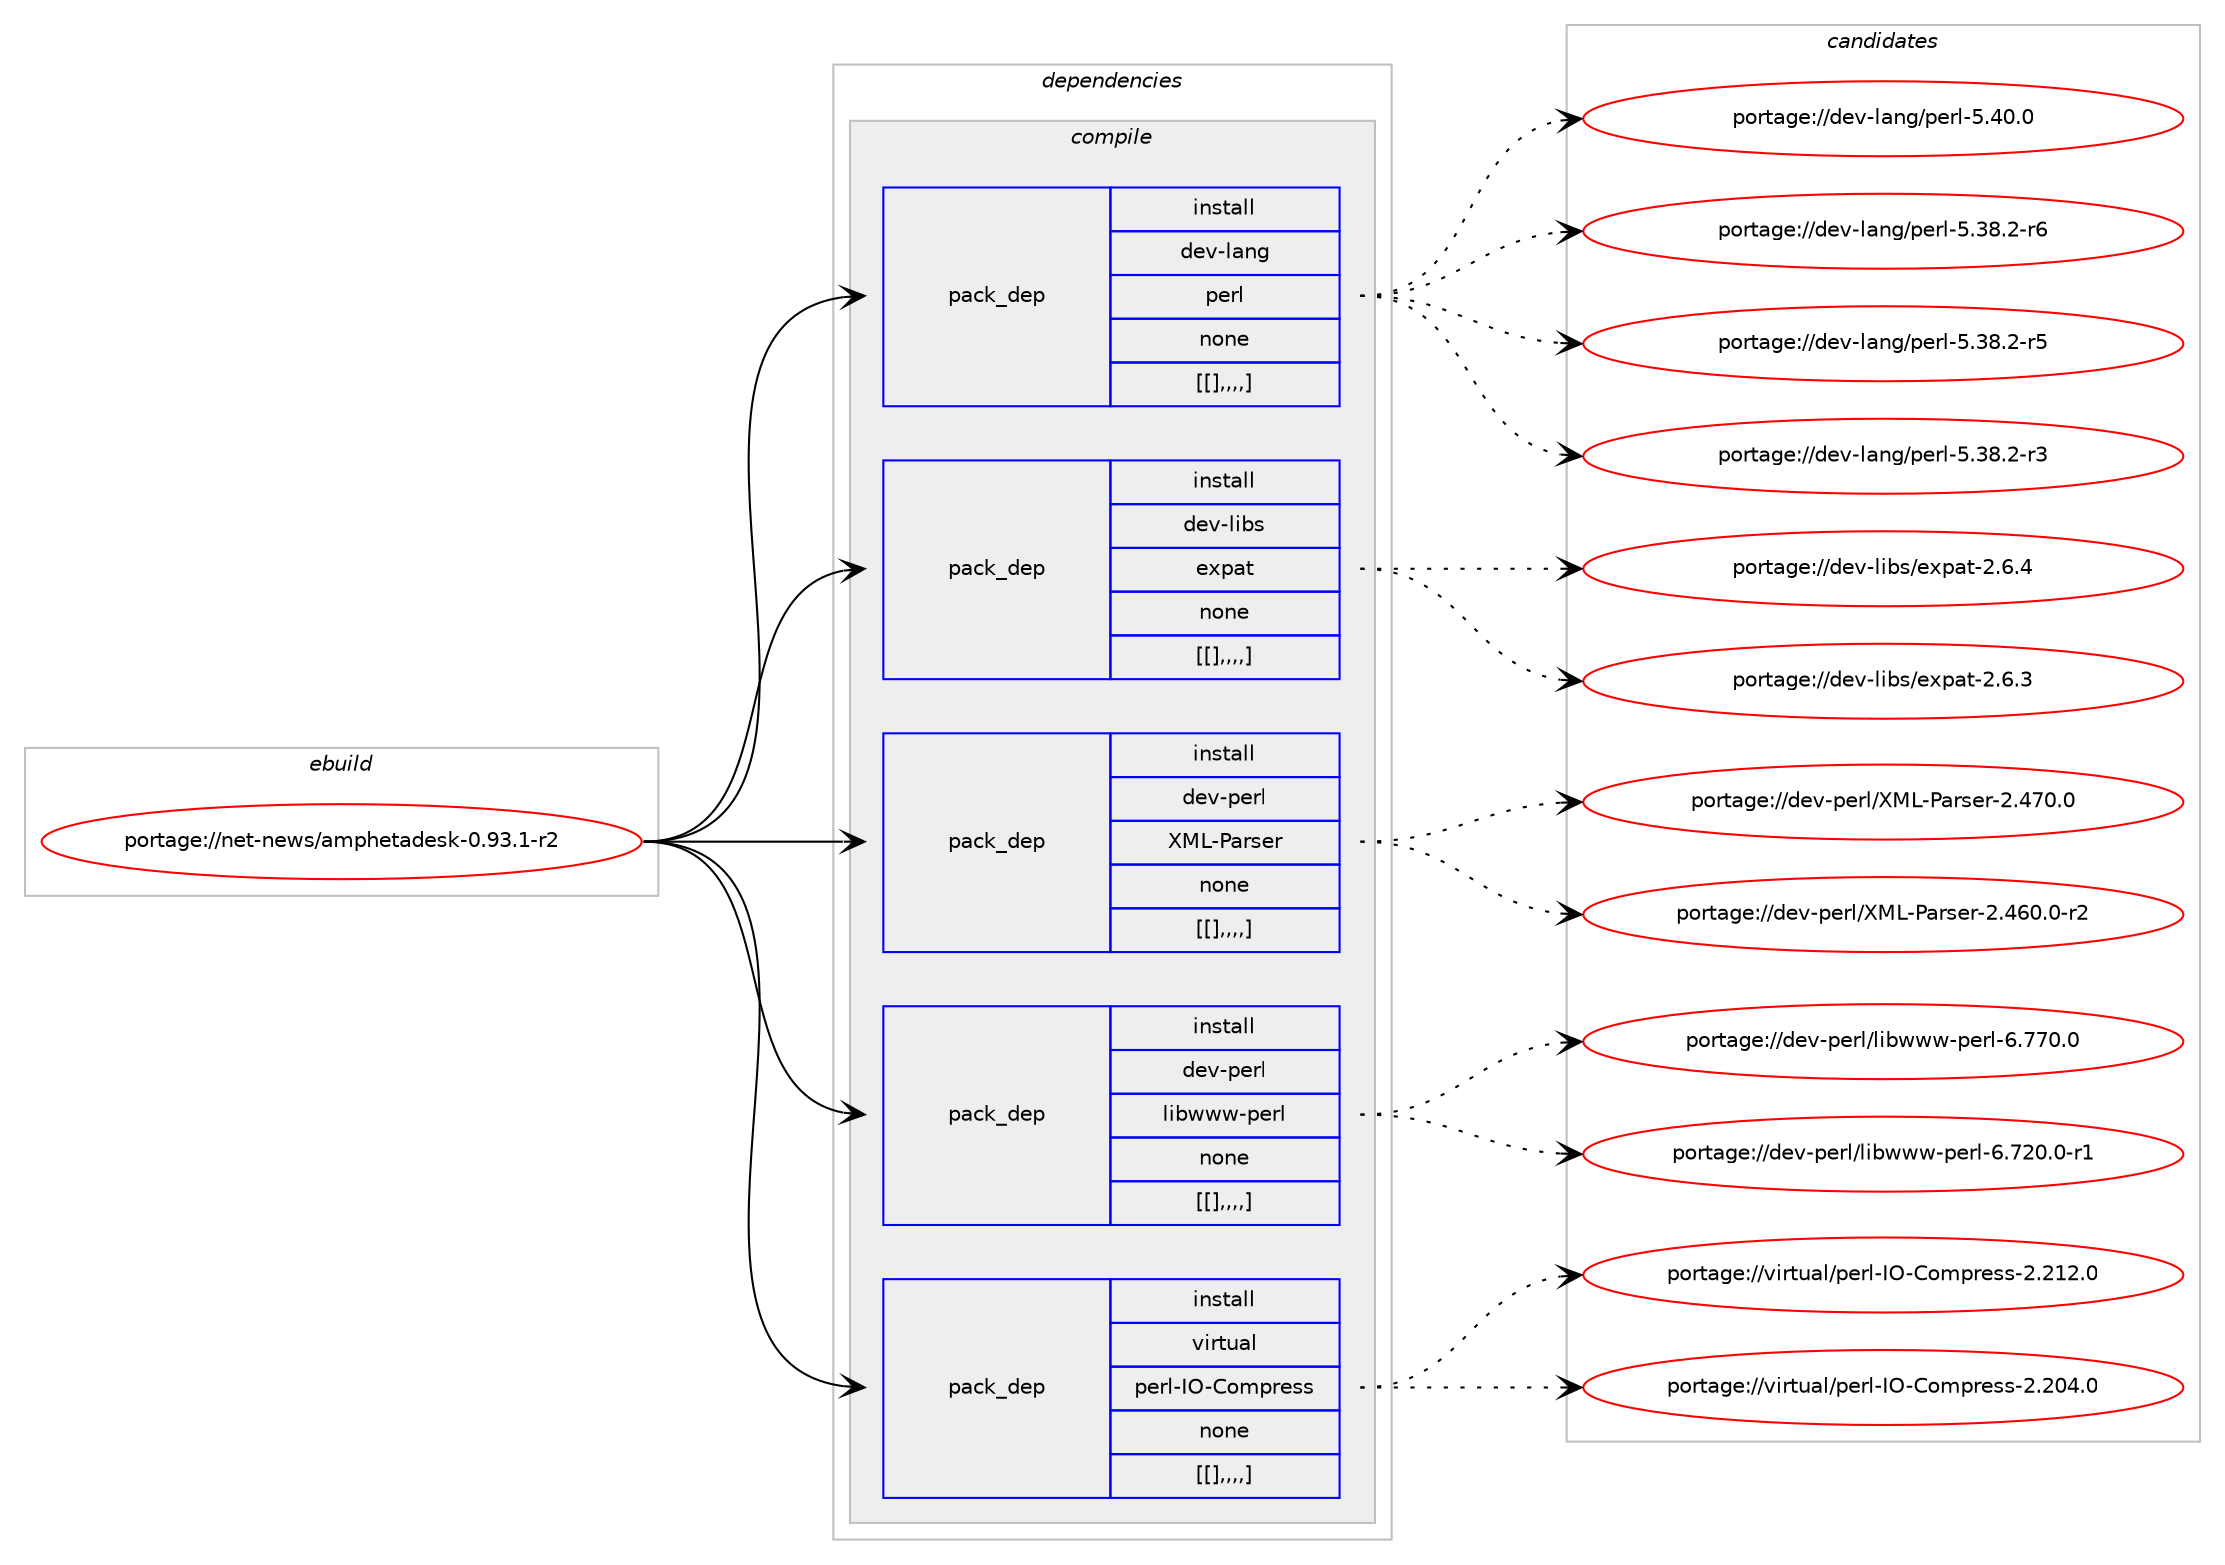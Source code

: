 digraph prolog {

# *************
# Graph options
# *************

newrank=true;
concentrate=true;
compound=true;
graph [rankdir=LR,fontname=Helvetica,fontsize=10,ranksep=1.5];#, ranksep=2.5, nodesep=0.2];
edge  [arrowhead=vee];
node  [fontname=Helvetica,fontsize=10];

# **********
# The ebuild
# **********

subgraph cluster_leftcol {
color=gray;
label=<<i>ebuild</i>>;
id [label="portage://net-news/amphetadesk-0.93.1-r2", color=red, width=4, href="../net-news/amphetadesk-0.93.1-r2.svg"];
}

# ****************
# The dependencies
# ****************

subgraph cluster_midcol {
color=gray;
label=<<i>dependencies</i>>;
subgraph cluster_compile {
fillcolor="#eeeeee";
style=filled;
label=<<i>compile</i>>;
subgraph pack557 {
dependency761 [label=<<TABLE BORDER="0" CELLBORDER="1" CELLSPACING="0" CELLPADDING="4" WIDTH="220"><TR><TD ROWSPAN="6" CELLPADDING="30">pack_dep</TD></TR><TR><TD WIDTH="110">install</TD></TR><TR><TD>dev-lang</TD></TR><TR><TD>perl</TD></TR><TR><TD>none</TD></TR><TR><TD>[[],,,,]</TD></TR></TABLE>>, shape=none, color=blue];
}
id:e -> dependency761:w [weight=20,style="solid",arrowhead="vee"];
subgraph pack560 {
dependency764 [label=<<TABLE BORDER="0" CELLBORDER="1" CELLSPACING="0" CELLPADDING="4" WIDTH="220"><TR><TD ROWSPAN="6" CELLPADDING="30">pack_dep</TD></TR><TR><TD WIDTH="110">install</TD></TR><TR><TD>dev-libs</TD></TR><TR><TD>expat</TD></TR><TR><TD>none</TD></TR><TR><TD>[[],,,,]</TD></TR></TABLE>>, shape=none, color=blue];
}
id:e -> dependency764:w [weight=20,style="solid",arrowhead="vee"];
subgraph pack563 {
dependency767 [label=<<TABLE BORDER="0" CELLBORDER="1" CELLSPACING="0" CELLPADDING="4" WIDTH="220"><TR><TD ROWSPAN="6" CELLPADDING="30">pack_dep</TD></TR><TR><TD WIDTH="110">install</TD></TR><TR><TD>dev-perl</TD></TR><TR><TD>XML-Parser</TD></TR><TR><TD>none</TD></TR><TR><TD>[[],,,,]</TD></TR></TABLE>>, shape=none, color=blue];
}
id:e -> dependency767:w [weight=20,style="solid",arrowhead="vee"];
subgraph pack566 {
dependency770 [label=<<TABLE BORDER="0" CELLBORDER="1" CELLSPACING="0" CELLPADDING="4" WIDTH="220"><TR><TD ROWSPAN="6" CELLPADDING="30">pack_dep</TD></TR><TR><TD WIDTH="110">install</TD></TR><TR><TD>dev-perl</TD></TR><TR><TD>libwww-perl</TD></TR><TR><TD>none</TD></TR><TR><TD>[[],,,,]</TD></TR></TABLE>>, shape=none, color=blue];
}
id:e -> dependency770:w [weight=20,style="solid",arrowhead="vee"];
subgraph pack568 {
dependency772 [label=<<TABLE BORDER="0" CELLBORDER="1" CELLSPACING="0" CELLPADDING="4" WIDTH="220"><TR><TD ROWSPAN="6" CELLPADDING="30">pack_dep</TD></TR><TR><TD WIDTH="110">install</TD></TR><TR><TD>virtual</TD></TR><TR><TD>perl-IO-Compress</TD></TR><TR><TD>none</TD></TR><TR><TD>[[],,,,]</TD></TR></TABLE>>, shape=none, color=blue];
}
id:e -> dependency772:w [weight=20,style="solid",arrowhead="vee"];
}
subgraph cluster_compileandrun {
fillcolor="#eeeeee";
style=filled;
label=<<i>compile and run</i>>;
}
subgraph cluster_run {
fillcolor="#eeeeee";
style=filled;
label=<<i>run</i>>;
}
}

# **************
# The candidates
# **************

subgraph cluster_choices {
rank=same;
color=gray;
label=<<i>candidates</i>>;

subgraph choice492 {
color=black;
nodesep=1;
choice10010111845108971101034711210111410845534652484648 [label="portage://dev-lang/perl-5.40.0", color=red, width=4,href="../dev-lang/perl-5.40.0.svg"];
choice100101118451089711010347112101114108455346515646504511454 [label="portage://dev-lang/perl-5.38.2-r6", color=red, width=4,href="../dev-lang/perl-5.38.2-r6.svg"];
choice100101118451089711010347112101114108455346515646504511453 [label="portage://dev-lang/perl-5.38.2-r5", color=red, width=4,href="../dev-lang/perl-5.38.2-r5.svg"];
choice100101118451089711010347112101114108455346515646504511451 [label="portage://dev-lang/perl-5.38.2-r3", color=red, width=4,href="../dev-lang/perl-5.38.2-r3.svg"];
dependency761:e -> choice10010111845108971101034711210111410845534652484648:w [style=dotted,weight="100"];
dependency761:e -> choice100101118451089711010347112101114108455346515646504511454:w [style=dotted,weight="100"];
dependency761:e -> choice100101118451089711010347112101114108455346515646504511453:w [style=dotted,weight="100"];
dependency761:e -> choice100101118451089711010347112101114108455346515646504511451:w [style=dotted,weight="100"];
}
subgraph choice495 {
color=black;
nodesep=1;
choice10010111845108105981154710112011297116455046544652 [label="portage://dev-libs/expat-2.6.4", color=red, width=4,href="../dev-libs/expat-2.6.4.svg"];
choice10010111845108105981154710112011297116455046544651 [label="portage://dev-libs/expat-2.6.3", color=red, width=4,href="../dev-libs/expat-2.6.3.svg"];
dependency764:e -> choice10010111845108105981154710112011297116455046544652:w [style=dotted,weight="100"];
dependency764:e -> choice10010111845108105981154710112011297116455046544651:w [style=dotted,weight="100"];
}
subgraph choice498 {
color=black;
nodesep=1;
choice10010111845112101114108478877764580971141151011144550465255484648 [label="portage://dev-perl/XML-Parser-2.470.0", color=red, width=4,href="../dev-perl/XML-Parser-2.470.0.svg"];
choice100101118451121011141084788777645809711411510111445504652544846484511450 [label="portage://dev-perl/XML-Parser-2.460.0-r2", color=red, width=4,href="../dev-perl/XML-Parser-2.460.0-r2.svg"];
dependency767:e -> choice10010111845112101114108478877764580971141151011144550465255484648:w [style=dotted,weight="100"];
dependency767:e -> choice100101118451121011141084788777645809711411510111445504652544846484511450:w [style=dotted,weight="100"];
}
subgraph choice499 {
color=black;
nodesep=1;
choice100101118451121011141084710810598119119119451121011141084554465555484648 [label="portage://dev-perl/libwww-perl-6.770.0", color=red, width=4,href="../dev-perl/libwww-perl-6.770.0.svg"];
choice1001011184511210111410847108105981191191194511210111410845544655504846484511449 [label="portage://dev-perl/libwww-perl-6.720.0-r1", color=red, width=4,href="../dev-perl/libwww-perl-6.720.0-r1.svg"];
dependency770:e -> choice100101118451121011141084710810598119119119451121011141084554465555484648:w [style=dotted,weight="100"];
dependency770:e -> choice1001011184511210111410847108105981191191194511210111410845544655504846484511449:w [style=dotted,weight="100"];
}
subgraph choice500 {
color=black;
nodesep=1;
choice118105114116117971084711210111410845737945671111091121141011151154550465049504648 [label="portage://virtual/perl-IO-Compress-2.212.0", color=red, width=4,href="../virtual/perl-IO-Compress-2.212.0.svg"];
choice118105114116117971084711210111410845737945671111091121141011151154550465048524648 [label="portage://virtual/perl-IO-Compress-2.204.0", color=red, width=4,href="../virtual/perl-IO-Compress-2.204.0.svg"];
dependency772:e -> choice118105114116117971084711210111410845737945671111091121141011151154550465049504648:w [style=dotted,weight="100"];
dependency772:e -> choice118105114116117971084711210111410845737945671111091121141011151154550465048524648:w [style=dotted,weight="100"];
}
}

}
